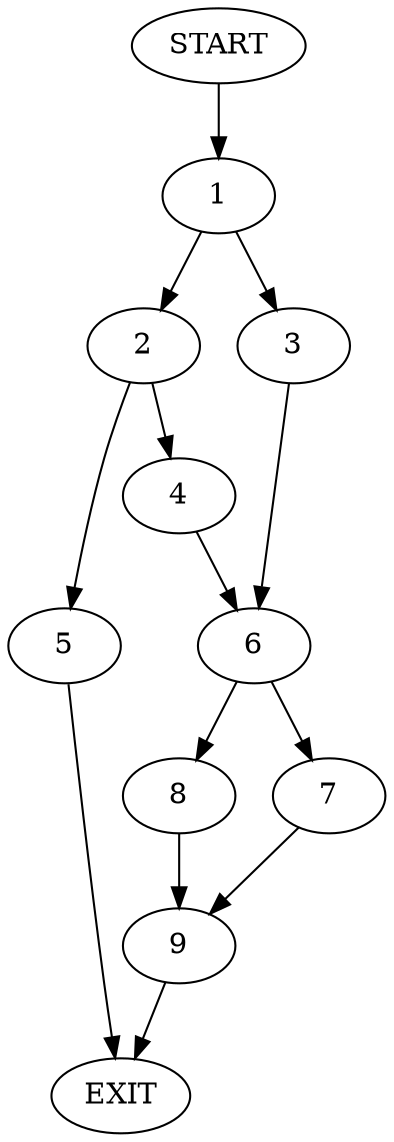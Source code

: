 digraph {
0 [label="START"]
10 [label="EXIT"]
0 -> 1
1 -> 2
1 -> 3
2 -> 4
2 -> 5
3 -> 6
6 -> 7
6 -> 8
4 -> 6
5 -> 10
8 -> 9
7 -> 9
9 -> 10
}
